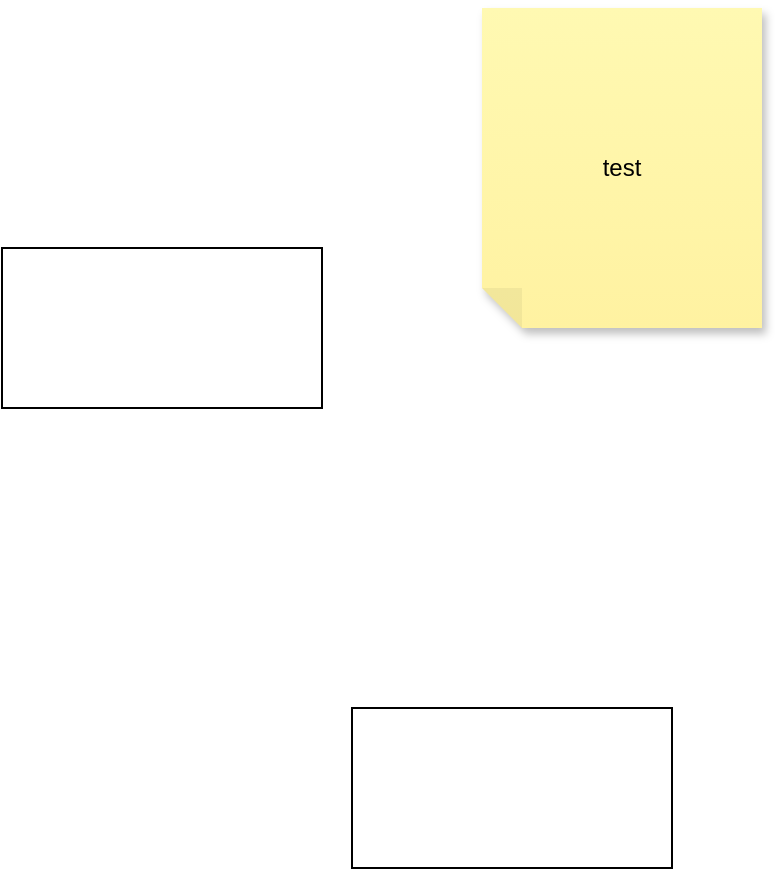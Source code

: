 <mxfile version="22.1.17" type="github">
  <diagram name="Page-1" id="xP9FxREd_PtYQBFz6iIT">
    <mxGraphModel dx="1673" dy="757" grid="1" gridSize="10" guides="1" tooltips="1" connect="1" arrows="1" fold="1" page="1" pageScale="1" pageWidth="850" pageHeight="1100" math="0" shadow="0">
      <root>
        <mxCell id="0" />
        <mxCell id="1" parent="0" />
        <mxCell id="CkaWsBwE0hyuTu-2-UZg-1" value="" style="rounded=0;whiteSpace=wrap;html=1;" parent="1" vertex="1">
          <mxGeometry x="90" y="260" width="160" height="80" as="geometry" />
        </mxCell>
        <mxCell id="CkaWsBwE0hyuTu-2-UZg-2" value="" style="rounded=0;whiteSpace=wrap;html=1;" parent="1" vertex="1">
          <mxGeometry x="265" y="490" width="160" height="80" as="geometry" />
        </mxCell>
        <mxCell id="CkaWsBwE0hyuTu-2-UZg-3" value="test" style="shape=note;whiteSpace=wrap;html=1;backgroundOutline=1;fontColor=#000000;darkOpacity=0.05;fillColor=#FFF9B2;strokeColor=none;fillStyle=solid;direction=west;gradientDirection=north;gradientColor=#FFF2A1;shadow=1;size=20;pointerEvents=1;" parent="1" vertex="1">
          <mxGeometry x="330" y="140" width="140" height="160" as="geometry" />
        </mxCell>
      </root>
    </mxGraphModel>
  </diagram>
</mxfile>
